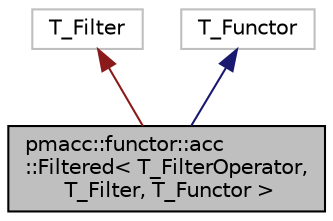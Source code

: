 digraph "pmacc::functor::acc::Filtered&lt; T_FilterOperator, T_Filter, T_Functor &gt;"
{
 // LATEX_PDF_SIZE
  edge [fontname="Helvetica",fontsize="10",labelfontname="Helvetica",labelfontsize="10"];
  node [fontname="Helvetica",fontsize="10",shape=record];
  Node1 [label="pmacc::functor::acc\l::Filtered\< T_FilterOperator,\l T_Filter, T_Functor \>",height=0.2,width=0.4,color="black", fillcolor="grey75", style="filled", fontcolor="black",tooltip="interface to combine a filter and a functor on the accelerator"];
  Node2 -> Node1 [dir="back",color="firebrick4",fontsize="10",style="solid",fontname="Helvetica"];
  Node2 [label="T_Filter",height=0.2,width=0.4,color="grey75", fillcolor="white", style="filled",tooltip=" "];
  Node3 -> Node1 [dir="back",color="midnightblue",fontsize="10",style="solid",fontname="Helvetica"];
  Node3 [label="T_Functor",height=0.2,width=0.4,color="grey75", fillcolor="white", style="filled",tooltip=" "];
}
